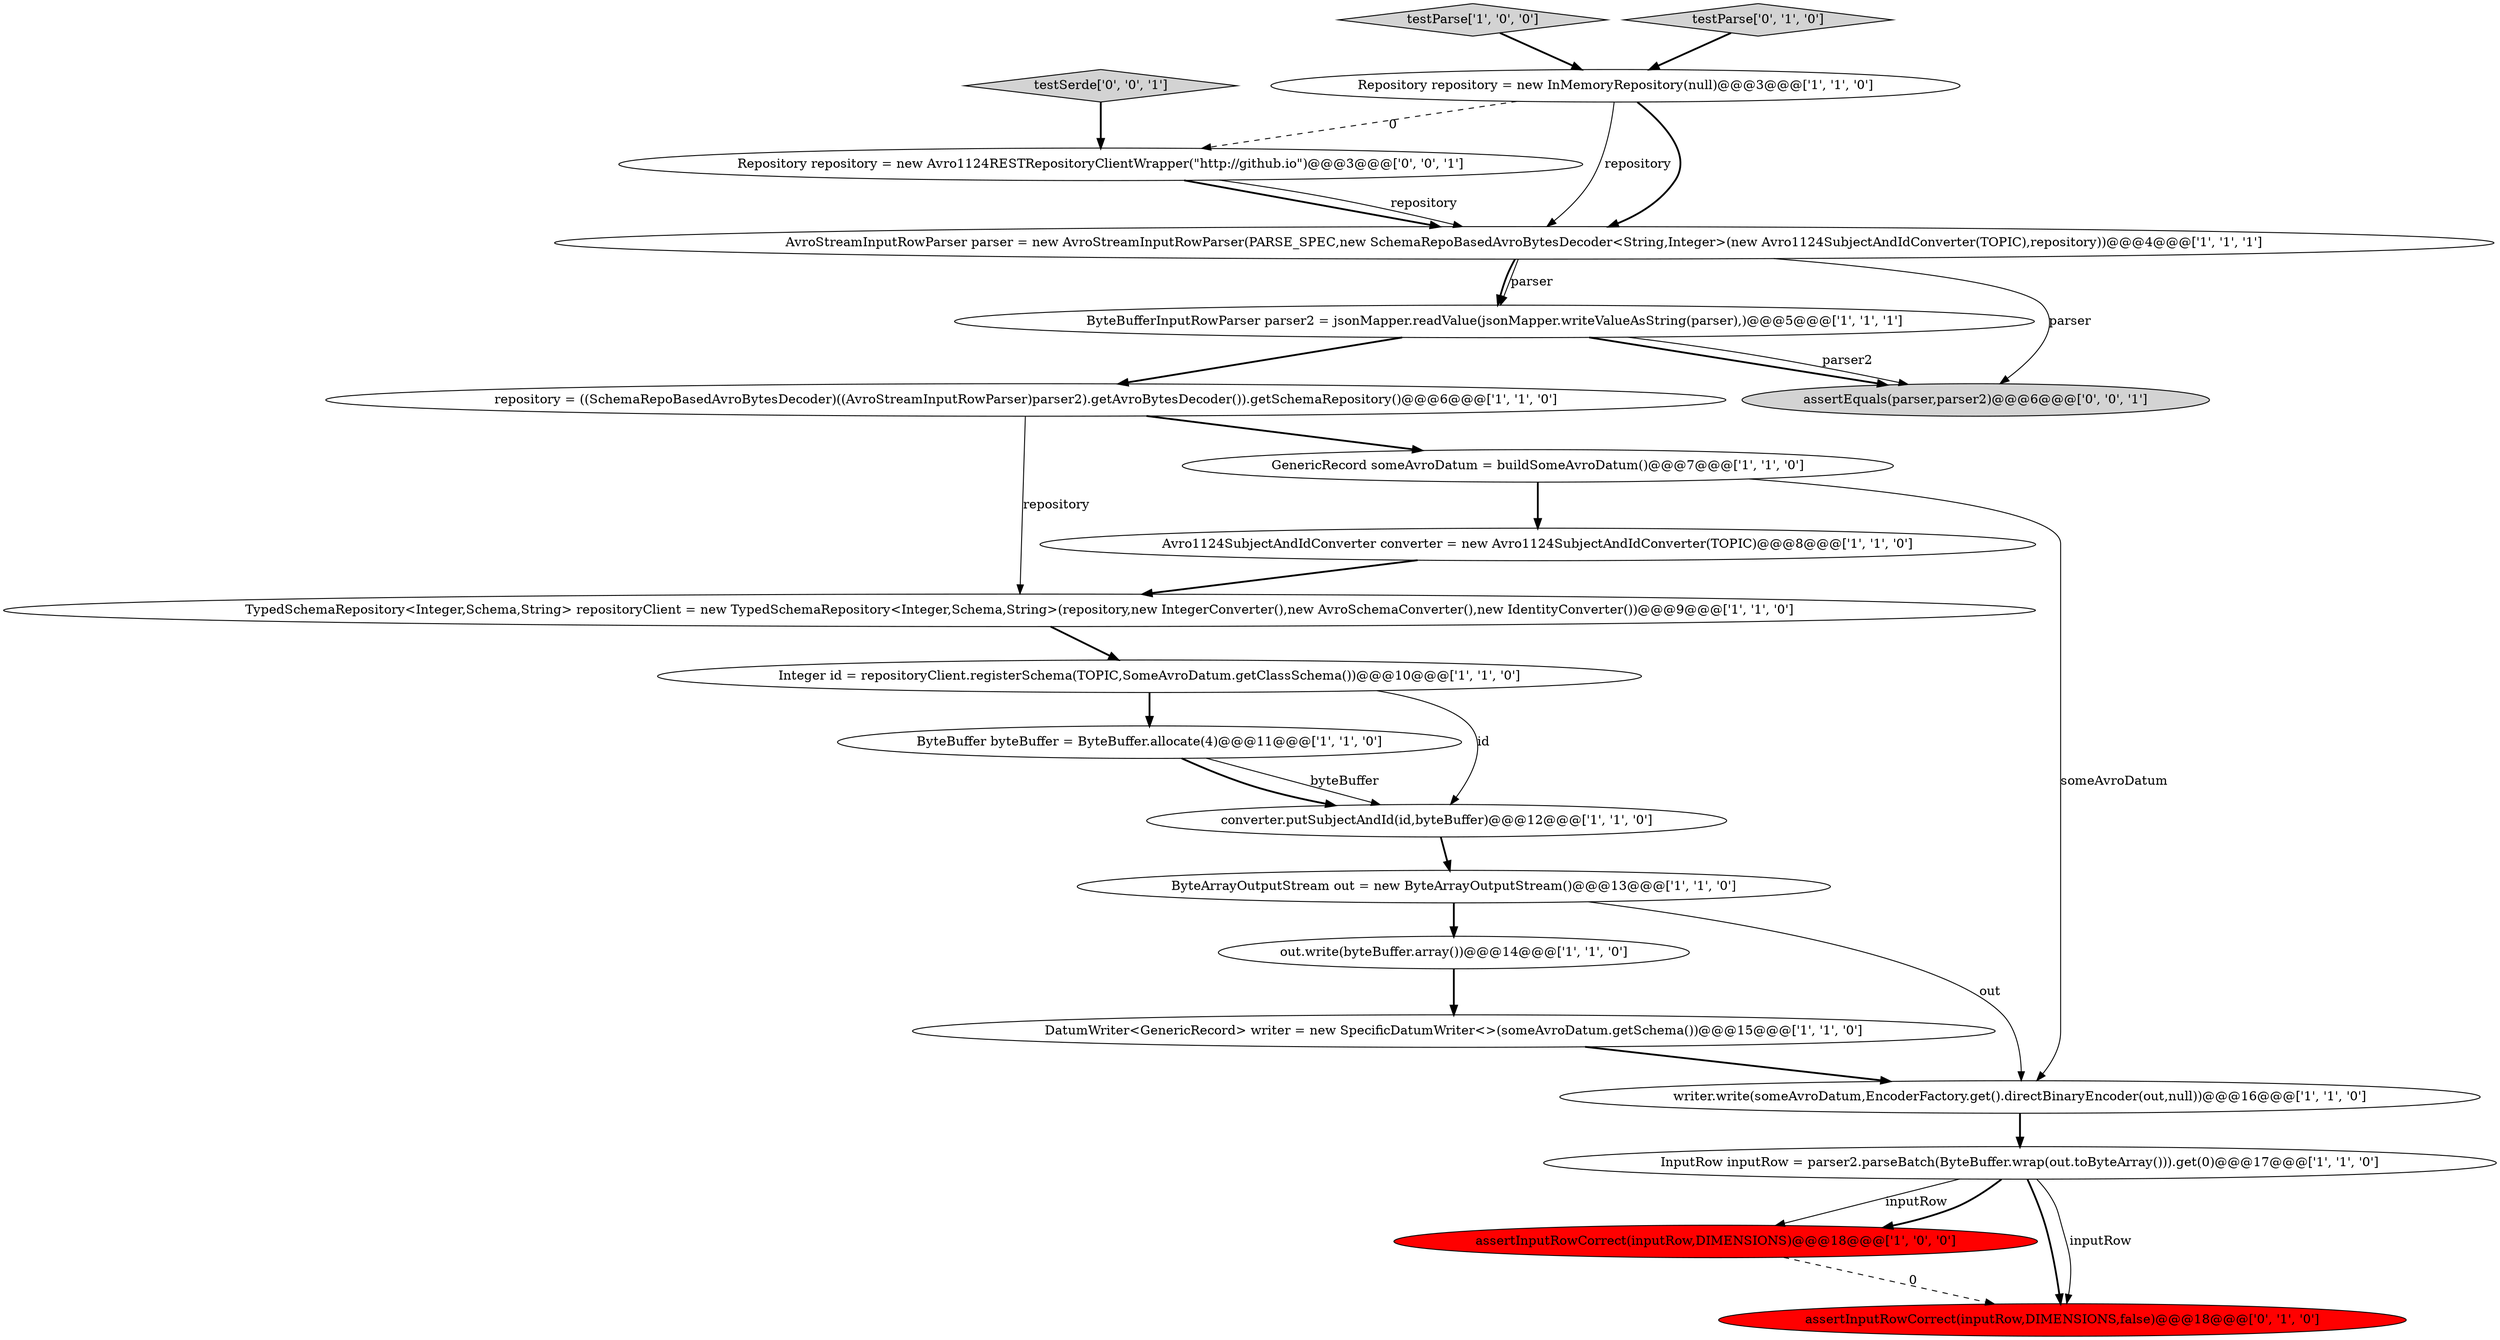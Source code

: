 digraph {
8 [style = filled, label = "TypedSchemaRepository<Integer,Schema,String> repositoryClient = new TypedSchemaRepository<Integer,Schema,String>(repository,new IntegerConverter(),new AvroSchemaConverter(),new IdentityConverter())@@@9@@@['1', '1', '0']", fillcolor = white, shape = ellipse image = "AAA0AAABBB1BBB"];
9 [style = filled, label = "ByteBufferInputRowParser parser2 = jsonMapper.readValue(jsonMapper.writeValueAsString(parser),)@@@5@@@['1', '1', '1']", fillcolor = white, shape = ellipse image = "AAA0AAABBB1BBB"];
14 [style = filled, label = "assertInputRowCorrect(inputRow,DIMENSIONS)@@@18@@@['1', '0', '0']", fillcolor = red, shape = ellipse image = "AAA1AAABBB1BBB"];
0 [style = filled, label = "GenericRecord someAvroDatum = buildSomeAvroDatum()@@@7@@@['1', '1', '0']", fillcolor = white, shape = ellipse image = "AAA0AAABBB1BBB"];
1 [style = filled, label = "Avro1124SubjectAndIdConverter converter = new Avro1124SubjectAndIdConverter(TOPIC)@@@8@@@['1', '1', '0']", fillcolor = white, shape = ellipse image = "AAA0AAABBB1BBB"];
11 [style = filled, label = "out.write(byteBuffer.array())@@@14@@@['1', '1', '0']", fillcolor = white, shape = ellipse image = "AAA0AAABBB1BBB"];
3 [style = filled, label = "Integer id = repositoryClient.registerSchema(TOPIC,SomeAvroDatum.getClassSchema())@@@10@@@['1', '1', '0']", fillcolor = white, shape = ellipse image = "AAA0AAABBB1BBB"];
10 [style = filled, label = "testParse['1', '0', '0']", fillcolor = lightgray, shape = diamond image = "AAA0AAABBB1BBB"];
18 [style = filled, label = "testParse['0', '1', '0']", fillcolor = lightgray, shape = diamond image = "AAA0AAABBB2BBB"];
4 [style = filled, label = "writer.write(someAvroDatum,EncoderFactory.get().directBinaryEncoder(out,null))@@@16@@@['1', '1', '0']", fillcolor = white, shape = ellipse image = "AAA0AAABBB1BBB"];
2 [style = filled, label = "AvroStreamInputRowParser parser = new AvroStreamInputRowParser(PARSE_SPEC,new SchemaRepoBasedAvroBytesDecoder<String,Integer>(new Avro1124SubjectAndIdConverter(TOPIC),repository))@@@4@@@['1', '1', '1']", fillcolor = white, shape = ellipse image = "AAA0AAABBB1BBB"];
19 [style = filled, label = "testSerde['0', '0', '1']", fillcolor = lightgray, shape = diamond image = "AAA0AAABBB3BBB"];
5 [style = filled, label = "Repository repository = new InMemoryRepository(null)@@@3@@@['1', '1', '0']", fillcolor = white, shape = ellipse image = "AAA0AAABBB1BBB"];
6 [style = filled, label = "repository = ((SchemaRepoBasedAvroBytesDecoder)((AvroStreamInputRowParser)parser2).getAvroBytesDecoder()).getSchemaRepository()@@@6@@@['1', '1', '0']", fillcolor = white, shape = ellipse image = "AAA0AAABBB1BBB"];
16 [style = filled, label = "InputRow inputRow = parser2.parseBatch(ByteBuffer.wrap(out.toByteArray())).get(0)@@@17@@@['1', '1', '0']", fillcolor = white, shape = ellipse image = "AAA0AAABBB1BBB"];
15 [style = filled, label = "ByteBuffer byteBuffer = ByteBuffer.allocate(4)@@@11@@@['1', '1', '0']", fillcolor = white, shape = ellipse image = "AAA0AAABBB1BBB"];
13 [style = filled, label = "ByteArrayOutputStream out = new ByteArrayOutputStream()@@@13@@@['1', '1', '0']", fillcolor = white, shape = ellipse image = "AAA0AAABBB1BBB"];
17 [style = filled, label = "assertInputRowCorrect(inputRow,DIMENSIONS,false)@@@18@@@['0', '1', '0']", fillcolor = red, shape = ellipse image = "AAA1AAABBB2BBB"];
20 [style = filled, label = "assertEquals(parser,parser2)@@@6@@@['0', '0', '1']", fillcolor = lightgray, shape = ellipse image = "AAA0AAABBB3BBB"];
21 [style = filled, label = "Repository repository = new Avro1124RESTRepositoryClientWrapper(\"http://github.io\")@@@3@@@['0', '0', '1']", fillcolor = white, shape = ellipse image = "AAA0AAABBB3BBB"];
7 [style = filled, label = "DatumWriter<GenericRecord> writer = new SpecificDatumWriter<>(someAvroDatum.getSchema())@@@15@@@['1', '1', '0']", fillcolor = white, shape = ellipse image = "AAA0AAABBB1BBB"];
12 [style = filled, label = "converter.putSubjectAndId(id,byteBuffer)@@@12@@@['1', '1', '0']", fillcolor = white, shape = ellipse image = "AAA0AAABBB1BBB"];
16->14 [style = solid, label="inputRow"];
5->2 [style = solid, label="repository"];
1->8 [style = bold, label=""];
0->4 [style = solid, label="someAvroDatum"];
2->20 [style = solid, label="parser"];
8->3 [style = bold, label=""];
9->20 [style = bold, label=""];
6->0 [style = bold, label=""];
3->15 [style = bold, label=""];
2->9 [style = bold, label=""];
7->4 [style = bold, label=""];
16->17 [style = bold, label=""];
6->8 [style = solid, label="repository"];
13->11 [style = bold, label=""];
9->6 [style = bold, label=""];
21->2 [style = bold, label=""];
2->9 [style = solid, label="parser"];
9->20 [style = solid, label="parser2"];
12->13 [style = bold, label=""];
5->2 [style = bold, label=""];
10->5 [style = bold, label=""];
13->4 [style = solid, label="out"];
0->1 [style = bold, label=""];
18->5 [style = bold, label=""];
21->2 [style = solid, label="repository"];
5->21 [style = dashed, label="0"];
3->12 [style = solid, label="id"];
16->14 [style = bold, label=""];
14->17 [style = dashed, label="0"];
15->12 [style = bold, label=""];
15->12 [style = solid, label="byteBuffer"];
16->17 [style = solid, label="inputRow"];
11->7 [style = bold, label=""];
4->16 [style = bold, label=""];
19->21 [style = bold, label=""];
}
